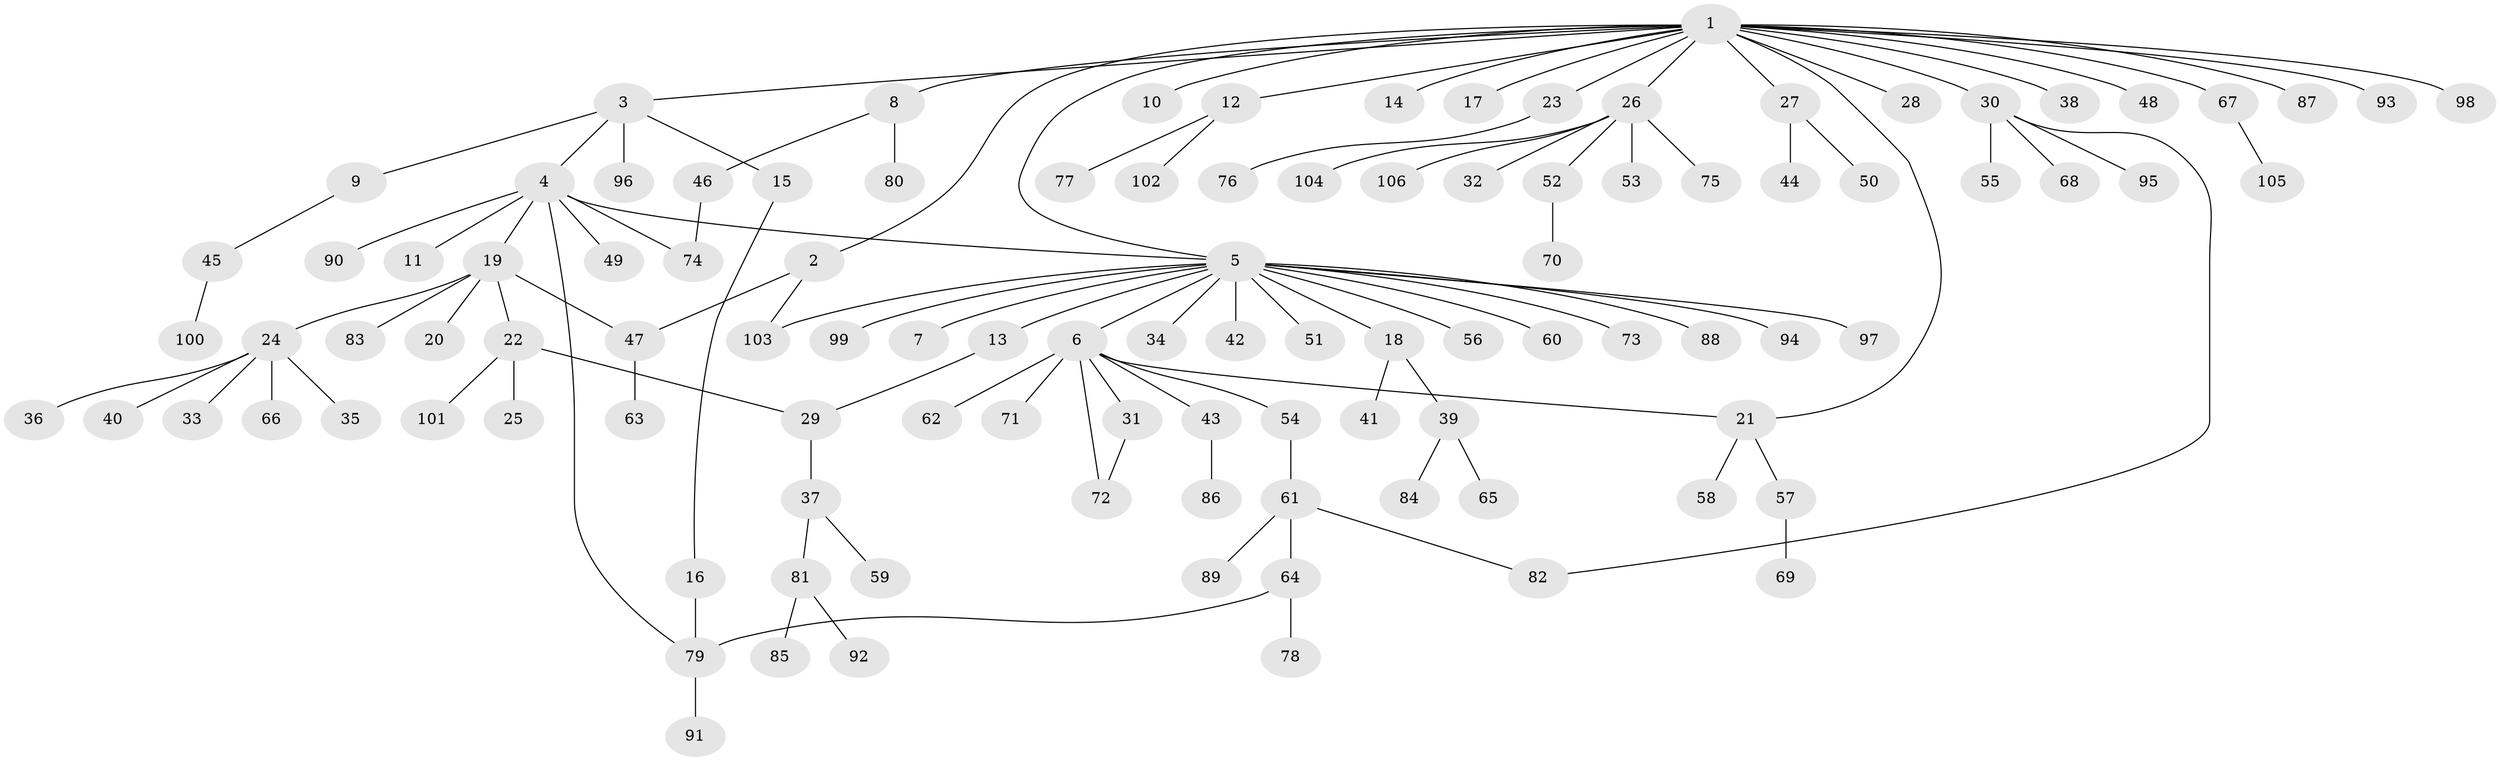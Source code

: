 // Generated by graph-tools (version 1.1) at 2025/26/03/09/25 03:26:08]
// undirected, 106 vertices, 115 edges
graph export_dot {
graph [start="1"]
  node [color=gray90,style=filled];
  1;
  2;
  3;
  4;
  5;
  6;
  7;
  8;
  9;
  10;
  11;
  12;
  13;
  14;
  15;
  16;
  17;
  18;
  19;
  20;
  21;
  22;
  23;
  24;
  25;
  26;
  27;
  28;
  29;
  30;
  31;
  32;
  33;
  34;
  35;
  36;
  37;
  38;
  39;
  40;
  41;
  42;
  43;
  44;
  45;
  46;
  47;
  48;
  49;
  50;
  51;
  52;
  53;
  54;
  55;
  56;
  57;
  58;
  59;
  60;
  61;
  62;
  63;
  64;
  65;
  66;
  67;
  68;
  69;
  70;
  71;
  72;
  73;
  74;
  75;
  76;
  77;
  78;
  79;
  80;
  81;
  82;
  83;
  84;
  85;
  86;
  87;
  88;
  89;
  90;
  91;
  92;
  93;
  94;
  95;
  96;
  97;
  98;
  99;
  100;
  101;
  102;
  103;
  104;
  105;
  106;
  1 -- 2;
  1 -- 3;
  1 -- 5;
  1 -- 8;
  1 -- 10;
  1 -- 12;
  1 -- 14;
  1 -- 17;
  1 -- 21;
  1 -- 23;
  1 -- 26;
  1 -- 27;
  1 -- 28;
  1 -- 30;
  1 -- 38;
  1 -- 48;
  1 -- 67;
  1 -- 87;
  1 -- 93;
  1 -- 98;
  2 -- 47;
  2 -- 103;
  3 -- 4;
  3 -- 9;
  3 -- 15;
  3 -- 96;
  4 -- 5;
  4 -- 11;
  4 -- 19;
  4 -- 49;
  4 -- 74;
  4 -- 79;
  4 -- 90;
  5 -- 6;
  5 -- 7;
  5 -- 13;
  5 -- 18;
  5 -- 34;
  5 -- 42;
  5 -- 51;
  5 -- 56;
  5 -- 60;
  5 -- 73;
  5 -- 88;
  5 -- 94;
  5 -- 97;
  5 -- 99;
  5 -- 103;
  6 -- 21;
  6 -- 31;
  6 -- 43;
  6 -- 54;
  6 -- 62;
  6 -- 71;
  6 -- 72;
  8 -- 46;
  8 -- 80;
  9 -- 45;
  12 -- 77;
  12 -- 102;
  13 -- 29;
  15 -- 16;
  16 -- 79;
  18 -- 39;
  18 -- 41;
  19 -- 20;
  19 -- 22;
  19 -- 24;
  19 -- 47;
  19 -- 83;
  21 -- 57;
  21 -- 58;
  22 -- 25;
  22 -- 29;
  22 -- 101;
  23 -- 76;
  24 -- 33;
  24 -- 35;
  24 -- 36;
  24 -- 40;
  24 -- 66;
  26 -- 32;
  26 -- 52;
  26 -- 53;
  26 -- 75;
  26 -- 104;
  26 -- 106;
  27 -- 44;
  27 -- 50;
  29 -- 37;
  30 -- 55;
  30 -- 68;
  30 -- 82;
  30 -- 95;
  31 -- 72;
  37 -- 59;
  37 -- 81;
  39 -- 65;
  39 -- 84;
  43 -- 86;
  45 -- 100;
  46 -- 74;
  47 -- 63;
  52 -- 70;
  54 -- 61;
  57 -- 69;
  61 -- 64;
  61 -- 82;
  61 -- 89;
  64 -- 78;
  64 -- 79;
  67 -- 105;
  79 -- 91;
  81 -- 85;
  81 -- 92;
}
